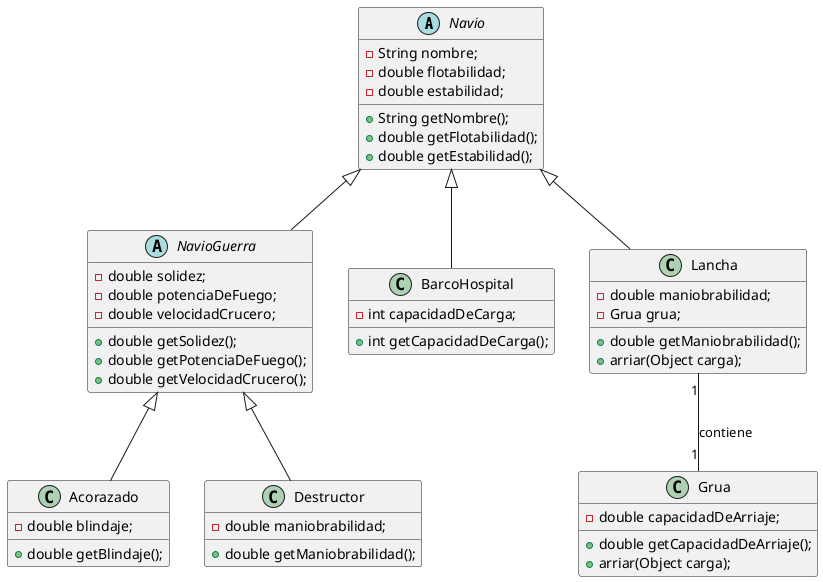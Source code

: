 @startuml
'https://plantuml.com/class-diagram

abstract class Navio {
    - String nombre;
    - double flotabilidad;
    - double estabilidad;

    '+ constructor (String nombre, double flotabilidad, double estabilidad);
    + String getNombre();
    + double getFlotabilidad();
    + double getEstabilidad();
}

abstract class NavioGuerra extends Navio {
    - double solidez;
    - double potenciaDeFuego;
    - double velocidadCrucero;

    '+ constructor (String nombre, double flotabilidad, double estabilidad, double solidez, double potenciaDeFuego, double velocidadCrucero);

    + double getSolidez();
    + double getPotenciaDeFuego();
    + double getVelocidadCrucero();
}


class Acorazado extends NavioGuerra {
    - double blindaje;

    '+ constructor (String nombre, double flotabilidad, double estabilidad, double solidez, double potenciaDeFuego, double velocidadCrucero, double blindaje);
    + double getBlindaje();
}

class Destructor extends NavioGuerra {
    - double maniobrabilidad;

    '+ constructor (String nombre, double flotabilidad, double estabilidad, double solidez, double potenciaDeFuego, double velocidadCrucero, double maniobrabilidad);
    + double getManiobrabilidad();

}

class BarcoHospital extends Navio {
    - int capacidadDeCarga;

    '+ constructor (String nombre, double flotabilidad, double estabilidad, double capacidadDeCarga);
    + int getCapacidadDeCarga();
}

class Lancha extends Navio {
    - double maniobrabilidad;
    - Grua grua;

    '+ constructor (String nombre, double flotabilidad, double estabilidad, double maniobrabilidad, Grua grua);
    + double getManiobrabilidad();
    + arriar(Object carga);
}

class Grua {
    - double capacidadDeArriaje;

    '+ constructor (double capacidadDeArriaje);
    + double getCapacidadDeArriaje();
    + arriar(Object carga);
}

' relaciones
Lancha "1" -- "1" Grua : contiene

@enduml